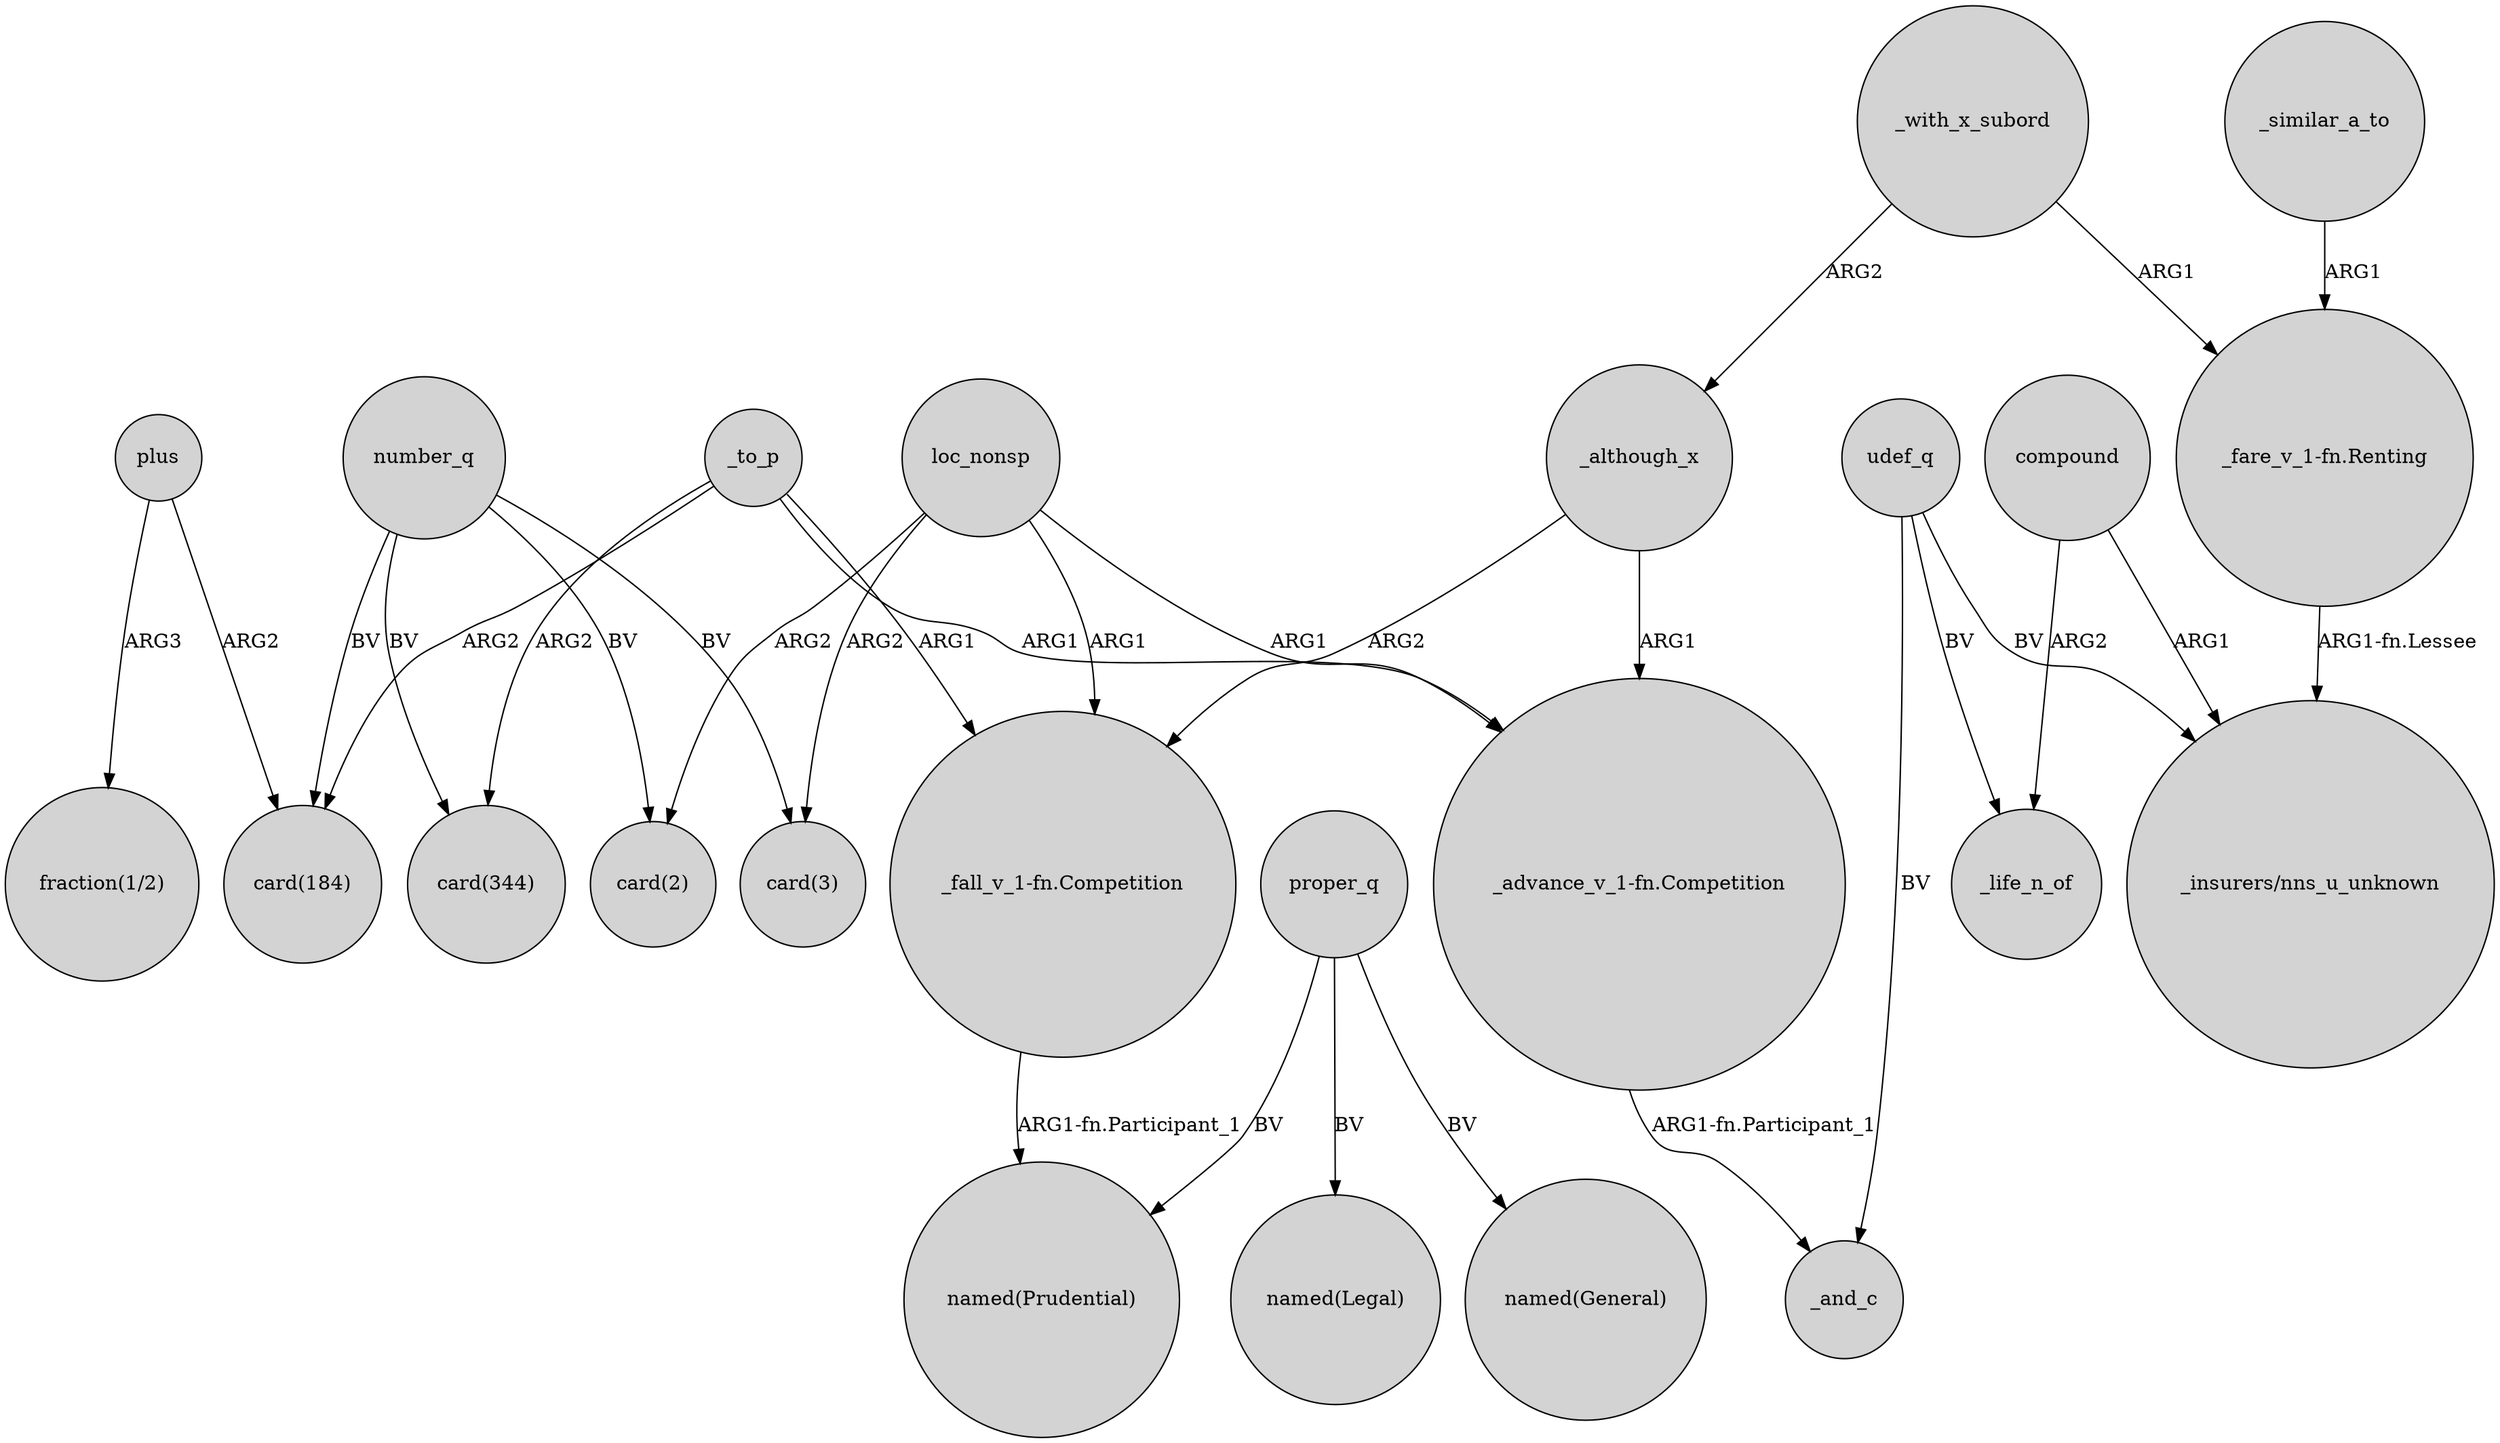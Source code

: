 digraph {
	node [shape=circle style=filled]
	number_q -> "card(184)" [label=BV]
	plus -> "fraction(1/2)" [label=ARG3]
	_to_p -> "_fall_v_1-fn.Competition" [label=ARG1]
	loc_nonsp -> "card(2)" [label=ARG2]
	number_q -> "card(2)" [label=BV]
	_to_p -> "card(184)" [label=ARG2]
	loc_nonsp -> "_fall_v_1-fn.Competition" [label=ARG1]
	_to_p -> "card(344)" [label=ARG2]
	compound -> _life_n_of [label=ARG2]
	udef_q -> _and_c [label=BV]
	udef_q -> _life_n_of [label=BV]
	_with_x_subord -> _although_x [label=ARG2]
	"_fall_v_1-fn.Competition" -> "named(Prudential)" [label="ARG1-fn.Participant_1"]
	number_q -> "card(344)" [label=BV]
	loc_nonsp -> "card(3)" [label=ARG2]
	_although_x -> "_advance_v_1-fn.Competition" [label=ARG1]
	_with_x_subord -> "_fare_v_1-fn.Renting" [label=ARG1]
	udef_q -> "_insurers/nns_u_unknown" [label=BV]
	proper_q -> "named(General)" [label=BV]
	plus -> "card(184)" [label=ARG2]
	"_fare_v_1-fn.Renting" -> "_insurers/nns_u_unknown" [label="ARG1-fn.Lessee"]
	_to_p -> "_advance_v_1-fn.Competition" [label=ARG1]
	proper_q -> "named(Prudential)" [label=BV]
	loc_nonsp -> "_advance_v_1-fn.Competition" [label=ARG1]
	_similar_a_to -> "_fare_v_1-fn.Renting" [label=ARG1]
	proper_q -> "named(Legal)" [label=BV]
	compound -> "_insurers/nns_u_unknown" [label=ARG1]
	number_q -> "card(3)" [label=BV]
	_although_x -> "_fall_v_1-fn.Competition" [label=ARG2]
	"_advance_v_1-fn.Competition" -> _and_c [label="ARG1-fn.Participant_1"]
}
